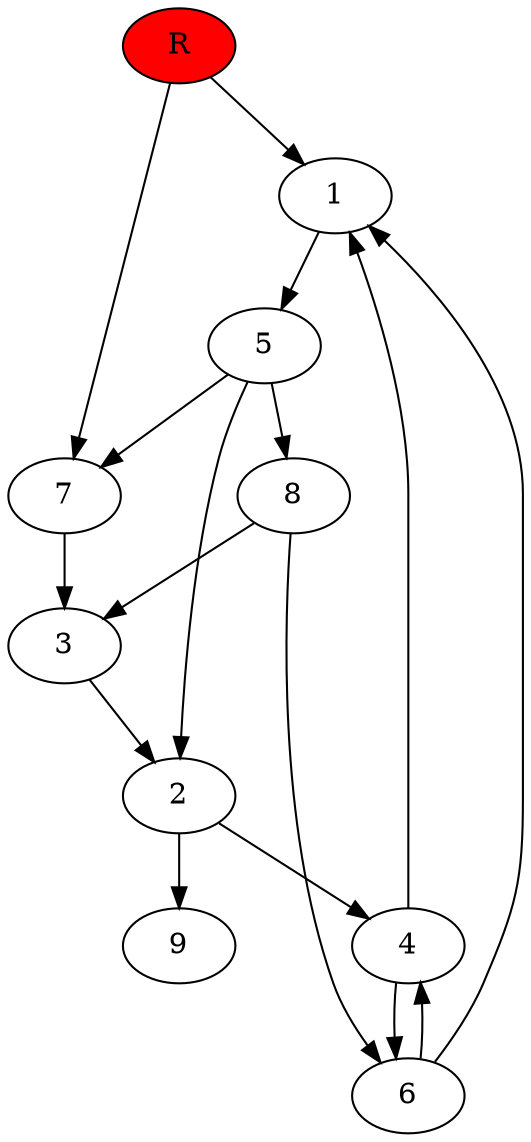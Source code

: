 digraph prb16540 {
	1
	2
	3
	4
	5
	6
	7
	8
	R [fillcolor="#ff0000" style=filled]
	1 -> 5
	2 -> 4
	2 -> 9
	3 -> 2
	4 -> 1
	4 -> 6
	5 -> 2
	5 -> 7
	5 -> 8
	6 -> 1
	6 -> 4
	7 -> 3
	8 -> 3
	8 -> 6
	R -> 1
	R -> 7
}
